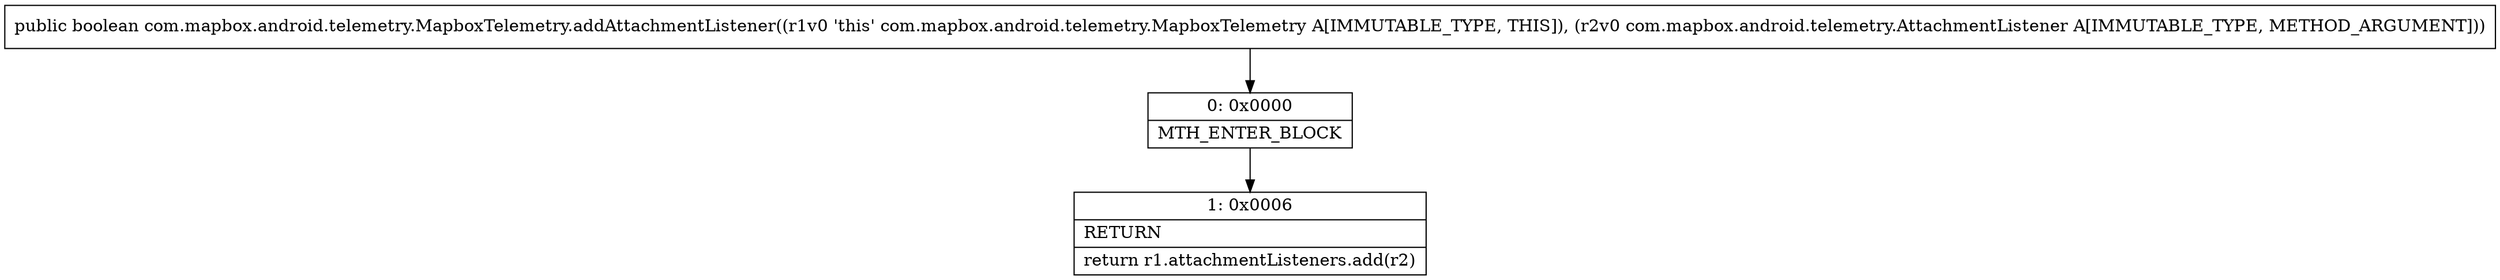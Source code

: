 digraph "CFG forcom.mapbox.android.telemetry.MapboxTelemetry.addAttachmentListener(Lcom\/mapbox\/android\/telemetry\/AttachmentListener;)Z" {
Node_0 [shape=record,label="{0\:\ 0x0000|MTH_ENTER_BLOCK\l}"];
Node_1 [shape=record,label="{1\:\ 0x0006|RETURN\l|return r1.attachmentListeners.add(r2)\l}"];
MethodNode[shape=record,label="{public boolean com.mapbox.android.telemetry.MapboxTelemetry.addAttachmentListener((r1v0 'this' com.mapbox.android.telemetry.MapboxTelemetry A[IMMUTABLE_TYPE, THIS]), (r2v0 com.mapbox.android.telemetry.AttachmentListener A[IMMUTABLE_TYPE, METHOD_ARGUMENT])) }"];
MethodNode -> Node_0;
Node_0 -> Node_1;
}

